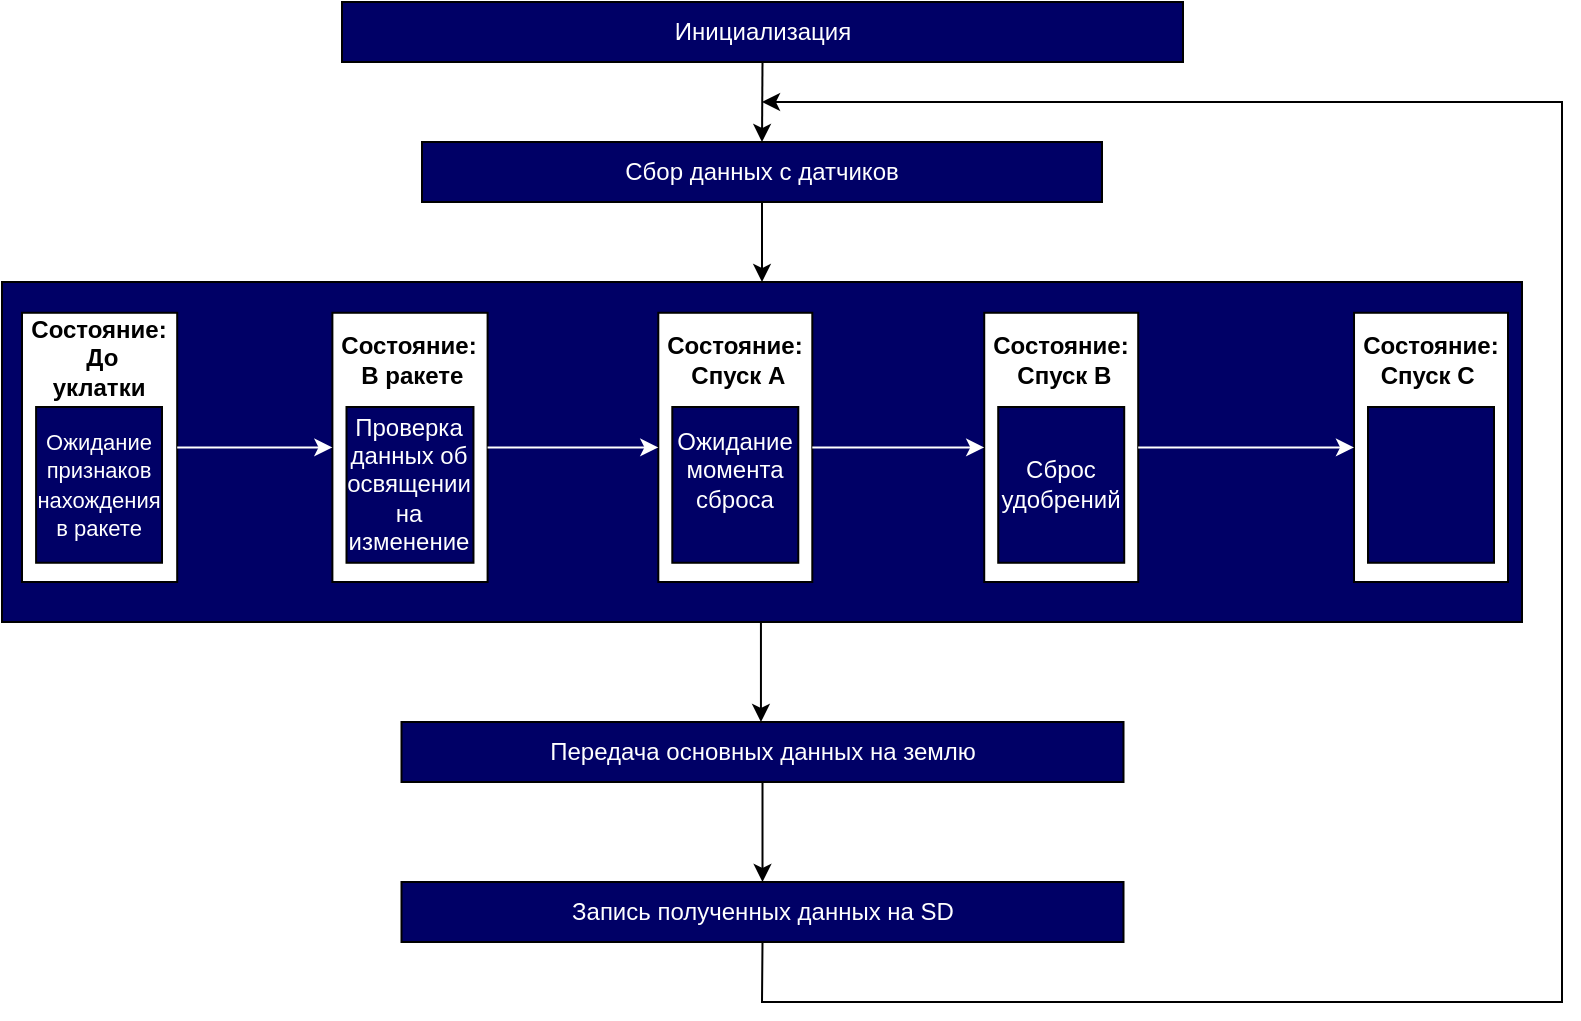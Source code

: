 <mxfile version="22.0.2" type="device">
  <diagram id="C5RBs43oDa-KdzZeNtuy" name="Page-1">
    <mxGraphModel dx="987" dy="623" grid="1" gridSize="10" guides="1" tooltips="1" connect="1" arrows="1" fold="1" page="1" pageScale="1" pageWidth="827" pageHeight="1169" math="0" shadow="0">
      <root>
        <mxCell id="WIyWlLk6GJQsqaUBKTNV-0" />
        <mxCell id="WIyWlLk6GJQsqaUBKTNV-1" parent="WIyWlLk6GJQsqaUBKTNV-0" />
        <mxCell id="GuaW3dG9oKcKkIAoMPv8-1" value="&lt;font color=&quot;#ffffff&quot;&gt;Инициализация&lt;/font&gt;" style="rounded=0;whiteSpace=wrap;html=1;fillColor=#000066;" vertex="1" parent="WIyWlLk6GJQsqaUBKTNV-1">
          <mxGeometry x="190" y="40" width="420.5" height="30" as="geometry" />
        </mxCell>
        <mxCell id="GuaW3dG9oKcKkIAoMPv8-25" value="&lt;font color=&quot;#ffffff&quot;&gt;Передача основных данных на землю&lt;/font&gt;" style="rounded=0;whiteSpace=wrap;html=1;fillColor=#000066;" vertex="1" parent="WIyWlLk6GJQsqaUBKTNV-1">
          <mxGeometry x="219.75" y="400" width="361" height="30" as="geometry" />
        </mxCell>
        <mxCell id="GuaW3dG9oKcKkIAoMPv8-26" value="&lt;font color=&quot;#ffffff&quot;&gt;Запись полученных данных на SD&lt;/font&gt;" style="rounded=0;whiteSpace=wrap;html=1;fillColor=#000066;" vertex="1" parent="WIyWlLk6GJQsqaUBKTNV-1">
          <mxGeometry x="219.75" y="480" width="361" height="30" as="geometry" />
        </mxCell>
        <mxCell id="GuaW3dG9oKcKkIAoMPv8-27" value="" style="group" vertex="1" connectable="0" parent="WIyWlLk6GJQsqaUBKTNV-1">
          <mxGeometry x="20" y="180" width="760" height="170" as="geometry" />
        </mxCell>
        <mxCell id="GuaW3dG9oKcKkIAoMPv8-3" value="" style="rounded=0;whiteSpace=wrap;html=1;fillColor=#000066;" vertex="1" parent="GuaW3dG9oKcKkIAoMPv8-27">
          <mxGeometry width="760" height="170" as="geometry" />
        </mxCell>
        <mxCell id="GuaW3dG9oKcKkIAoMPv8-54" value="" style="group" vertex="1" connectable="0" parent="GuaW3dG9oKcKkIAoMPv8-27">
          <mxGeometry x="10" width="750" height="150" as="geometry" />
        </mxCell>
        <mxCell id="GuaW3dG9oKcKkIAoMPv8-47" value="" style="group" vertex="1" connectable="0" parent="GuaW3dG9oKcKkIAoMPv8-54">
          <mxGeometry width="565.101" height="150.0" as="geometry" />
        </mxCell>
        <mxCell id="GuaW3dG9oKcKkIAoMPv8-6" value="" style="group" vertex="1" connectable="0" parent="GuaW3dG9oKcKkIAoMPv8-47">
          <mxGeometry y="25.0" width="77.598" height="125.0" as="geometry" />
        </mxCell>
        <mxCell id="GuaW3dG9oKcKkIAoMPv8-4" value="" style="rounded=0;whiteSpace=wrap;html=1;" vertex="1" parent="GuaW3dG9oKcKkIAoMPv8-6">
          <mxGeometry y="-9.615" width="77.598" height="134.615" as="geometry" />
        </mxCell>
        <mxCell id="GuaW3dG9oKcKkIAoMPv8-5" value="&lt;font color=&quot;#ffffff&quot;&gt;&lt;font style=&quot;font-size: 11px;&quot;&gt;Ожидание признаков нахождения в ракете&lt;/font&gt;&lt;br&gt;&lt;/font&gt;" style="rounded=0;whiteSpace=wrap;html=1;fillColor=#000066;" vertex="1" parent="GuaW3dG9oKcKkIAoMPv8-6">
          <mxGeometry x="7.05" y="37.5" width="62.95" height="77.88" as="geometry" />
        </mxCell>
        <mxCell id="GuaW3dG9oKcKkIAoMPv8-7" value="&lt;b&gt;Состояние:&lt;br&gt;&amp;nbsp;До уклатки&lt;/b&gt;" style="text;html=1;strokeColor=none;fillColor=none;align=center;verticalAlign=middle;whiteSpace=wrap;rounded=0;" vertex="1" parent="GuaW3dG9oKcKkIAoMPv8-6">
          <mxGeometry x="7.054" y="-0.962" width="63.489" height="28.846" as="geometry" />
        </mxCell>
        <mxCell id="GuaW3dG9oKcKkIAoMPv8-8" value="" style="group" vertex="1" connectable="0" parent="GuaW3dG9oKcKkIAoMPv8-47">
          <mxGeometry x="155.196" y="25.0" width="77.598" height="125.0" as="geometry" />
        </mxCell>
        <mxCell id="GuaW3dG9oKcKkIAoMPv8-9" value="" style="rounded=0;whiteSpace=wrap;html=1;" vertex="1" parent="GuaW3dG9oKcKkIAoMPv8-8">
          <mxGeometry y="-9.615" width="77.598" height="134.615" as="geometry" />
        </mxCell>
        <mxCell id="GuaW3dG9oKcKkIAoMPv8-10" value="&lt;font color=&quot;#ffffff&quot;&gt;Проверка данных об освящении на изменение&lt;br&gt;&lt;/font&gt;" style="rounded=0;whiteSpace=wrap;html=1;fillColor=#000066;" vertex="1" parent="GuaW3dG9oKcKkIAoMPv8-8">
          <mxGeometry x="7.054" y="37.5" width="63.489" height="77.885" as="geometry" />
        </mxCell>
        <mxCell id="GuaW3dG9oKcKkIAoMPv8-11" value="&lt;b&gt;Состояние:&lt;br&gt;&amp;nbsp;В ракете&lt;/b&gt;" style="text;html=1;strokeColor=none;fillColor=none;align=center;verticalAlign=middle;whiteSpace=wrap;rounded=0;" vertex="1" parent="GuaW3dG9oKcKkIAoMPv8-8">
          <mxGeometry x="7.054" width="63.489" height="28.846" as="geometry" />
        </mxCell>
        <mxCell id="GuaW3dG9oKcKkIAoMPv8-20" value="" style="endArrow=classic;html=1;rounded=0;exitX=1;exitY=0.5;exitDx=0;exitDy=0;strokeColor=#FFFFFF;entryX=0;entryY=0.5;entryDx=0;entryDy=0;" edge="1" parent="GuaW3dG9oKcKkIAoMPv8-47" source="GuaW3dG9oKcKkIAoMPv8-4" target="GuaW3dG9oKcKkIAoMPv8-9">
          <mxGeometry width="50" height="50" relative="1" as="geometry">
            <mxPoint x="218.165" y="87.5" as="sourcePoint" />
            <mxPoint x="191.713" y="62.5" as="targetPoint" />
          </mxGeometry>
        </mxCell>
        <mxCell id="GuaW3dG9oKcKkIAoMPv8-16" value="" style="group" vertex="1" connectable="0" parent="GuaW3dG9oKcKkIAoMPv8-47">
          <mxGeometry x="318.153" y="25.0" width="83.992" height="125.0" as="geometry" />
        </mxCell>
        <mxCell id="GuaW3dG9oKcKkIAoMPv8-17" value="" style="rounded=0;whiteSpace=wrap;html=1;" vertex="1" parent="GuaW3dG9oKcKkIAoMPv8-16">
          <mxGeometry y="-9.615" width="76.993" height="134.615" as="geometry" />
        </mxCell>
        <mxCell id="GuaW3dG9oKcKkIAoMPv8-18" value="&lt;font color=&quot;#ffffff&quot;&gt;Ожидание&lt;br&gt;момента сброса&lt;br&gt;&lt;br&gt;&lt;/font&gt;" style="rounded=0;whiteSpace=wrap;html=1;fillColor=#000066;" vertex="1" parent="GuaW3dG9oKcKkIAoMPv8-16">
          <mxGeometry x="6.999" y="37.5" width="62.994" height="77.885" as="geometry" />
        </mxCell>
        <mxCell id="GuaW3dG9oKcKkIAoMPv8-19" value="&lt;b&gt;Состояние:&lt;br&gt;&amp;nbsp;Спуск A&lt;/b&gt;" style="text;html=1;strokeColor=none;fillColor=none;align=center;verticalAlign=middle;whiteSpace=wrap;rounded=0;" vertex="1" parent="GuaW3dG9oKcKkIAoMPv8-16">
          <mxGeometry width="76.993" height="28.846" as="geometry" />
        </mxCell>
        <mxCell id="GuaW3dG9oKcKkIAoMPv8-44" value="" style="endArrow=classic;html=1;rounded=0;exitX=1;exitY=0.5;exitDx=0;exitDy=0;strokeColor=#FFFFFF;entryX=0;entryY=0.5;entryDx=0;entryDy=0;" edge="1" parent="GuaW3dG9oKcKkIAoMPv8-47" source="GuaW3dG9oKcKkIAoMPv8-9" target="GuaW3dG9oKcKkIAoMPv8-17">
          <mxGeometry width="50" height="50" relative="1" as="geometry">
            <mxPoint x="232.795" y="86.838" as="sourcePoint" />
            <mxPoint x="310.393" y="86.838" as="targetPoint" />
          </mxGeometry>
        </mxCell>
        <mxCell id="GuaW3dG9oKcKkIAoMPv8-40" value="" style="group" vertex="1" connectable="0" parent="GuaW3dG9oKcKkIAoMPv8-47">
          <mxGeometry x="481.109" y="25.0" width="83.992" height="125.0" as="geometry" />
        </mxCell>
        <mxCell id="GuaW3dG9oKcKkIAoMPv8-41" value="" style="rounded=0;whiteSpace=wrap;html=1;" vertex="1" parent="GuaW3dG9oKcKkIAoMPv8-40">
          <mxGeometry y="-9.615" width="76.993" height="134.615" as="geometry" />
        </mxCell>
        <mxCell id="GuaW3dG9oKcKkIAoMPv8-42" value="&lt;font color=&quot;#ffffff&quot;&gt;Сброс удобрений&lt;br&gt;&lt;/font&gt;" style="rounded=0;whiteSpace=wrap;html=1;fillColor=#000066;" vertex="1" parent="GuaW3dG9oKcKkIAoMPv8-40">
          <mxGeometry x="6.999" y="37.5" width="62.994" height="77.885" as="geometry" />
        </mxCell>
        <mxCell id="GuaW3dG9oKcKkIAoMPv8-43" value="&lt;b&gt;Состояние:&lt;br&gt;&amp;nbsp;Спуск B&lt;/b&gt;" style="text;html=1;strokeColor=none;fillColor=none;align=center;verticalAlign=middle;whiteSpace=wrap;rounded=0;" vertex="1" parent="GuaW3dG9oKcKkIAoMPv8-40">
          <mxGeometry width="76.993" height="28.846" as="geometry" />
        </mxCell>
        <mxCell id="GuaW3dG9oKcKkIAoMPv8-46" value="" style="endArrow=classic;html=1;rounded=0;exitX=1;exitY=0.5;exitDx=0;exitDy=0;strokeColor=#FFFFFF;entryX=0;entryY=0.5;entryDx=0;entryDy=0;" edge="1" parent="GuaW3dG9oKcKkIAoMPv8-47" source="GuaW3dG9oKcKkIAoMPv8-17" target="GuaW3dG9oKcKkIAoMPv8-41">
          <mxGeometry width="50" height="50" relative="1" as="geometry">
            <mxPoint x="395.751" y="87.5" as="sourcePoint" />
            <mxPoint x="481.109" y="87.5" as="targetPoint" />
          </mxGeometry>
        </mxCell>
        <mxCell id="GuaW3dG9oKcKkIAoMPv8-48" value="" style="group" vertex="1" connectable="0" parent="GuaW3dG9oKcKkIAoMPv8-54">
          <mxGeometry x="666.008" y="25.0" width="83.992" height="125.0" as="geometry" />
        </mxCell>
        <mxCell id="GuaW3dG9oKcKkIAoMPv8-49" value="" style="rounded=0;whiteSpace=wrap;html=1;" vertex="1" parent="GuaW3dG9oKcKkIAoMPv8-48">
          <mxGeometry y="-9.615" width="76.993" height="134.615" as="geometry" />
        </mxCell>
        <mxCell id="GuaW3dG9oKcKkIAoMPv8-50" value="&lt;font color=&quot;#ffffff&quot;&gt;&lt;br&gt;&lt;/font&gt;" style="rounded=0;whiteSpace=wrap;html=1;fillColor=#000066;" vertex="1" parent="GuaW3dG9oKcKkIAoMPv8-48">
          <mxGeometry x="6.999" y="37.5" width="62.994" height="77.885" as="geometry" />
        </mxCell>
        <mxCell id="GuaW3dG9oKcKkIAoMPv8-51" value="&lt;b&gt;Состояние:&lt;br&gt;Спуск C&amp;nbsp;&lt;/b&gt;" style="text;html=1;strokeColor=none;fillColor=none;align=center;verticalAlign=middle;whiteSpace=wrap;rounded=0;" vertex="1" parent="GuaW3dG9oKcKkIAoMPv8-48">
          <mxGeometry width="76.993" height="28.846" as="geometry" />
        </mxCell>
        <mxCell id="GuaW3dG9oKcKkIAoMPv8-53" value="" style="endArrow=classic;html=1;rounded=0;exitX=1;exitY=0.5;exitDx=0;exitDy=0;strokeColor=#FFFFFF;entryX=0;entryY=0.5;entryDx=0;entryDy=0;" edge="1" parent="GuaW3dG9oKcKkIAoMPv8-54" source="GuaW3dG9oKcKkIAoMPv8-41" target="GuaW3dG9oKcKkIAoMPv8-49">
          <mxGeometry width="50" height="50" relative="1" as="geometry">
            <mxPoint x="555.008" y="84.378" as="sourcePoint" />
            <mxPoint x="640.366" y="84.378" as="targetPoint" />
          </mxGeometry>
        </mxCell>
        <mxCell id="GuaW3dG9oKcKkIAoMPv8-29" value="&lt;font color=&quot;#ffffff&quot;&gt;Сбор данных с датчиков&lt;/font&gt;" style="rounded=0;whiteSpace=wrap;html=1;fillColor=#000066;" vertex="1" parent="WIyWlLk6GJQsqaUBKTNV-1">
          <mxGeometry x="230" y="110" width="340" height="30" as="geometry" />
        </mxCell>
        <mxCell id="GuaW3dG9oKcKkIAoMPv8-30" value="" style="endArrow=classic;html=1;rounded=0;entryX=0.5;entryY=0;entryDx=0;entryDy=0;exitX=0.5;exitY=1;exitDx=0;exitDy=0;" edge="1" parent="WIyWlLk6GJQsqaUBKTNV-1" source="GuaW3dG9oKcKkIAoMPv8-1" target="GuaW3dG9oKcKkIAoMPv8-29">
          <mxGeometry width="50" height="50" relative="1" as="geometry">
            <mxPoint x="350" y="230" as="sourcePoint" />
            <mxPoint x="400" y="180" as="targetPoint" />
          </mxGeometry>
        </mxCell>
        <mxCell id="GuaW3dG9oKcKkIAoMPv8-31" value="" style="endArrow=classic;html=1;rounded=0;exitX=0.5;exitY=1;exitDx=0;exitDy=0;entryX=0.5;entryY=0;entryDx=0;entryDy=0;" edge="1" parent="WIyWlLk6GJQsqaUBKTNV-1" source="GuaW3dG9oKcKkIAoMPv8-29" target="GuaW3dG9oKcKkIAoMPv8-3">
          <mxGeometry width="50" height="50" relative="1" as="geometry">
            <mxPoint x="350" y="230" as="sourcePoint" />
            <mxPoint x="400" y="180" as="targetPoint" />
          </mxGeometry>
        </mxCell>
        <mxCell id="GuaW3dG9oKcKkIAoMPv8-32" value="" style="endArrow=classic;html=1;rounded=0;entryX=0.5;entryY=0;entryDx=0;entryDy=0;" edge="1" parent="WIyWlLk6GJQsqaUBKTNV-1">
          <mxGeometry width="50" height="50" relative="1" as="geometry">
            <mxPoint x="399.47" y="350" as="sourcePoint" />
            <mxPoint x="399.47" y="400" as="targetPoint" />
          </mxGeometry>
        </mxCell>
        <mxCell id="GuaW3dG9oKcKkIAoMPv8-34" value="" style="endArrow=classic;html=1;rounded=0;exitX=0.5;exitY=1;exitDx=0;exitDy=0;" edge="1" parent="WIyWlLk6GJQsqaUBKTNV-1" source="GuaW3dG9oKcKkIAoMPv8-26">
          <mxGeometry width="50" height="50" relative="1" as="geometry">
            <mxPoint x="430" y="585" as="sourcePoint" />
            <mxPoint x="400" y="90" as="targetPoint" />
            <Array as="points">
              <mxPoint x="400" y="540" />
              <mxPoint x="800" y="540" />
              <mxPoint x="800" y="90" />
            </Array>
          </mxGeometry>
        </mxCell>
        <mxCell id="GuaW3dG9oKcKkIAoMPv8-35" value="" style="endArrow=classic;html=1;rounded=0;exitX=0.5;exitY=1;exitDx=0;exitDy=0;entryX=0.5;entryY=0;entryDx=0;entryDy=0;" edge="1" parent="WIyWlLk6GJQsqaUBKTNV-1" source="GuaW3dG9oKcKkIAoMPv8-25" target="GuaW3dG9oKcKkIAoMPv8-26">
          <mxGeometry width="50" height="50" relative="1" as="geometry">
            <mxPoint x="460" y="530" as="sourcePoint" />
            <mxPoint x="510" y="480" as="targetPoint" />
          </mxGeometry>
        </mxCell>
      </root>
    </mxGraphModel>
  </diagram>
</mxfile>
